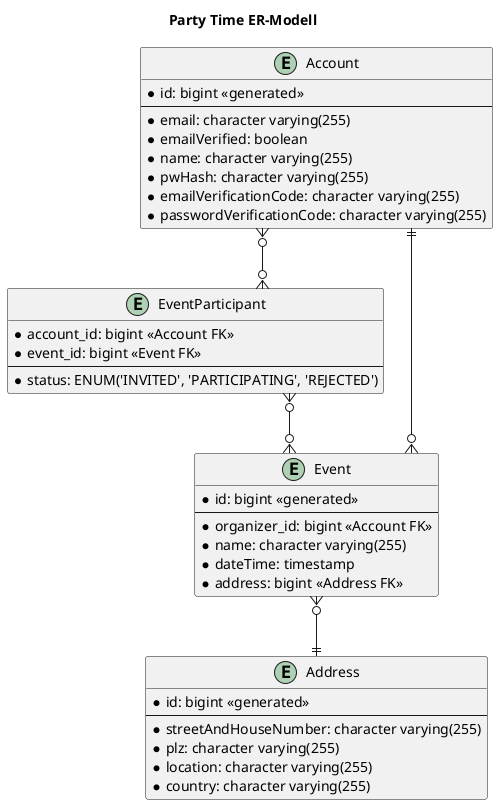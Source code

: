 @startuml er-model
title "Party Time ER-Modell"
skinparam linetype ortho

entity Account {
    * id: bigint <<generated>>
    --
    * email: character varying(255)
    * emailVerified: boolean
    * name: character varying(255)
    * pwHash: character varying(255)
    * emailVerificationCode: character varying(255)
    * passwordVerificationCode: character varying(255)
}

entity EventParticipant {
    * account_id: bigint <<Account FK>>
    * event_id: bigint <<Event FK>>
    --
    * status: ENUM('INVITED', 'PARTICIPATING', 'REJECTED')
}

entity Event {
    * id: bigint <<generated>>
    --
    * organizer_id: bigint <<Account FK>>
    * name: character varying(255)
    * dateTime: timestamp
    * address: bigint <<Address FK>>
}

entity Address {
    * id: bigint <<generated>>
    --
    * streetAndHouseNumber: character varying(255)
    * plz: character varying(255)
    * location: character varying(255)
    * country: character varying(255)
}

Account ||--o{ Event
Account }o--o{ EventParticipant
EventParticipant }o--o{ Event
Event }o--|| Address
@enduml
